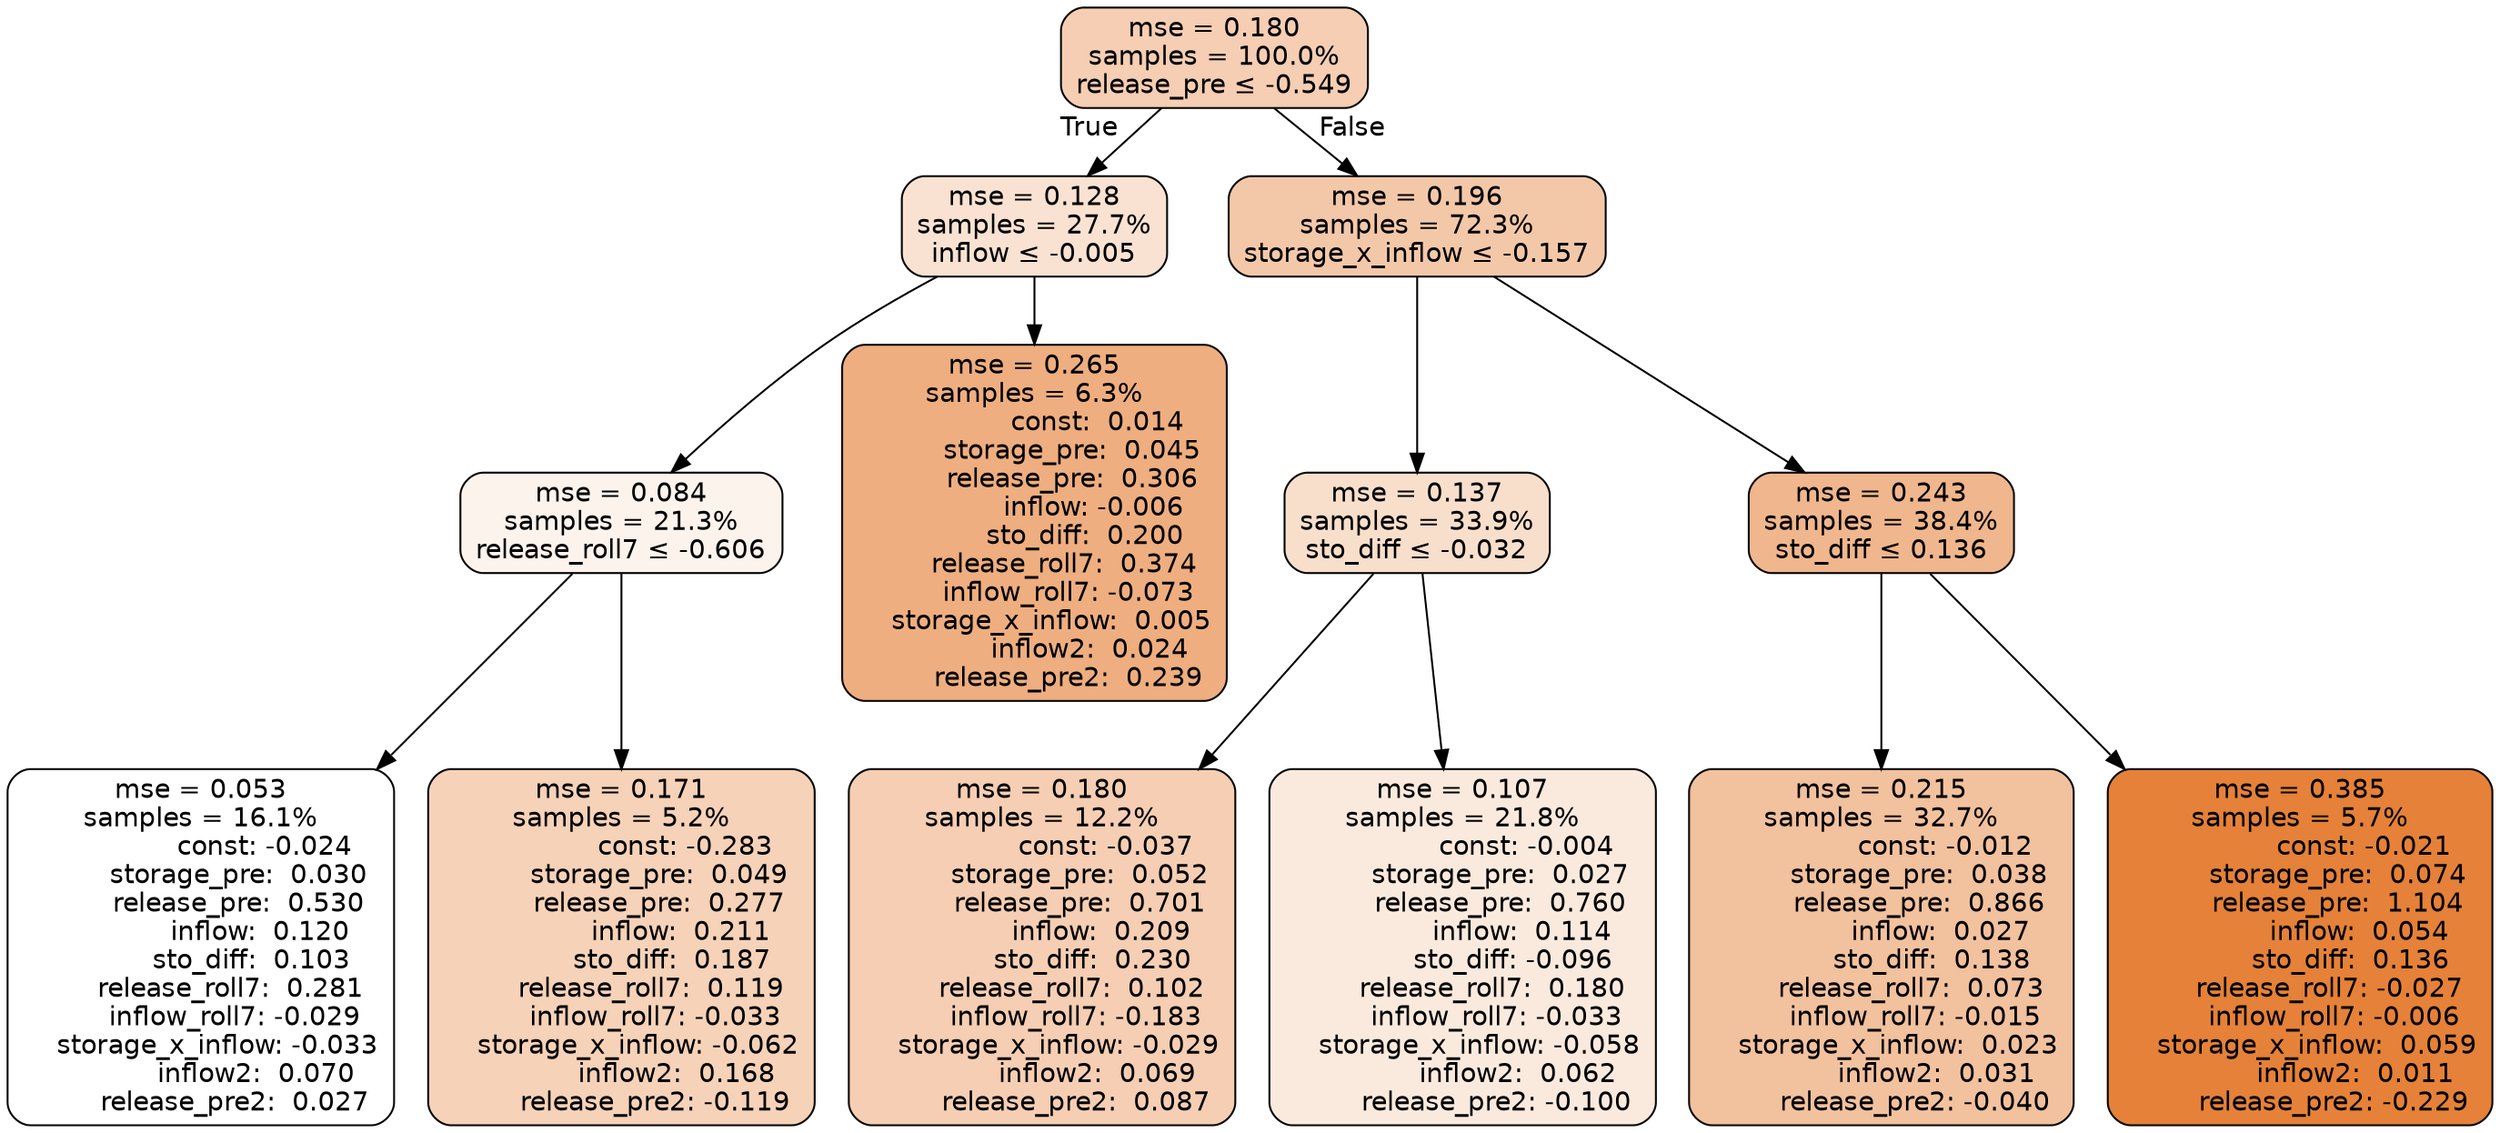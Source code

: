 digraph tree {
bgcolor="transparent"
node [shape=rectangle, style="filled, rounded", color="black", fontname=helvetica] ;
edge [fontname=helvetica] ;
	"0" [label="mse = 0.180
samples = 100.0%
release_pre &le; -0.549", fillcolor="#f5ceb3"]
	"1" [label="mse = 0.128
samples = 27.7%
inflow &le; -0.005", fillcolor="#f9e2d2"]
	"2" [label="mse = 0.084
samples = 21.3%
release_roll7 &le; -0.606", fillcolor="#fcf3ec"]
	"3" [label="mse = 0.053
samples = 16.1%
               const: -0.024
         storage_pre:  0.030
         release_pre:  0.530
              inflow:  0.120
            sto_diff:  0.103
       release_roll7:  0.281
        inflow_roll7: -0.029
    storage_x_inflow: -0.033
             inflow2:  0.070
        release_pre2:  0.027", fillcolor="#ffffff"]
	"4" [label="mse = 0.171
samples = 5.2%
               const: -0.283
         storage_pre:  0.049
         release_pre:  0.277
              inflow:  0.211
            sto_diff:  0.187
       release_roll7:  0.119
        inflow_roll7: -0.033
    storage_x_inflow: -0.062
             inflow2:  0.168
        release_pre2: -0.119", fillcolor="#f5d2b8"]
	"5" [label="mse = 0.265
samples = 6.3%
               const:  0.014
         storage_pre:  0.045
         release_pre:  0.306
              inflow: -0.006
            sto_diff:  0.200
       release_roll7:  0.374
        inflow_roll7: -0.073
    storage_x_inflow:  0.005
             inflow2:  0.024
        release_pre2:  0.239", fillcolor="#eeae80"]
	"6" [label="mse = 0.196
samples = 72.3%
storage_x_inflow &le; -0.157", fillcolor="#f3c8a9"]
	"7" [label="mse = 0.137
samples = 33.9%
sto_diff &le; -0.032", fillcolor="#f8dfcc"]
	"8" [label="mse = 0.180
samples = 12.2%
               const: -0.037
         storage_pre:  0.052
         release_pre:  0.701
              inflow:  0.209
            sto_diff:  0.230
       release_roll7:  0.102
        inflow_roll7: -0.183
    storage_x_inflow: -0.029
             inflow2:  0.069
        release_pre2:  0.087", fillcolor="#f5ceb3"]
	"9" [label="mse = 0.107
samples = 21.8%
               const: -0.004
         storage_pre:  0.027
         release_pre:  0.760
              inflow:  0.114
            sto_diff: -0.096
       release_roll7:  0.180
        inflow_roll7: -0.033
    storage_x_inflow: -0.058
             inflow2:  0.062
        release_pre2: -0.100", fillcolor="#faeade"]
	"10" [label="mse = 0.243
samples = 38.4%
sto_diff &le; 0.136", fillcolor="#f0b68d"]
	"11" [label="mse = 0.215
samples = 32.7%
               const: -0.012
         storage_pre:  0.038
         release_pre:  0.866
              inflow:  0.027
            sto_diff:  0.138
       release_roll7:  0.073
        inflow_roll7: -0.015
    storage_x_inflow:  0.023
             inflow2:  0.031
        release_pre2: -0.040", fillcolor="#f2c19e"]
	"12" [label="mse = 0.385
samples = 5.7%
               const: -0.021
         storage_pre:  0.074
         release_pre:  1.104
              inflow:  0.054
            sto_diff:  0.136
       release_roll7: -0.027
        inflow_roll7: -0.006
    storage_x_inflow:  0.059
             inflow2:  0.011
        release_pre2: -0.229", fillcolor="#e58139"]

	"0" -> "1" [labeldistance=2.5, labelangle=45, headlabel="True"]
	"1" -> "2"
	"2" -> "3"
	"2" -> "4"
	"1" -> "5"
	"0" -> "6" [labeldistance=2.5, labelangle=-45, headlabel="False"]
	"6" -> "7"
	"7" -> "8"
	"7" -> "9"
	"6" -> "10"
	"10" -> "11"
	"10" -> "12"
}
